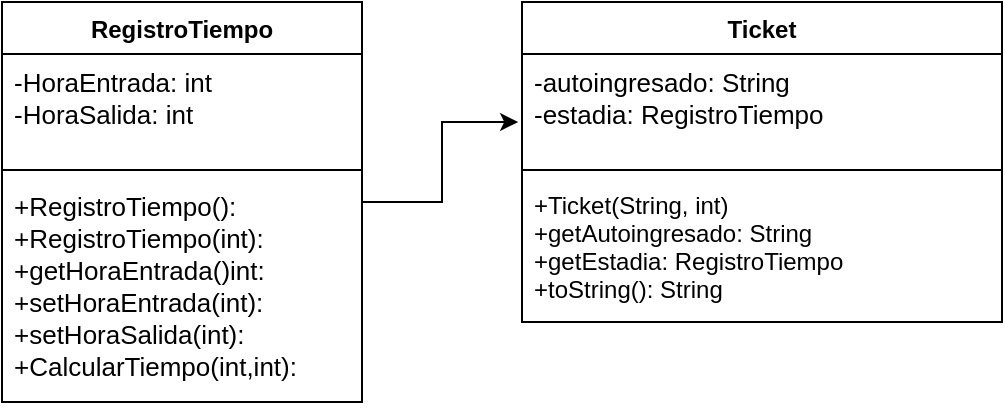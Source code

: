 <mxfile version="12.9.3" type="device"><diagram id="C5RBs43oDa-KdzZeNtuy" name="Page-1"><mxGraphModel dx="922" dy="801" grid="1" gridSize="10" guides="1" tooltips="1" connect="1" arrows="1" fold="1" page="1" pageScale="1" pageWidth="827" pageHeight="1169" math="0" shadow="0"><root><mxCell id="WIyWlLk6GJQsqaUBKTNV-0"/><mxCell id="WIyWlLk6GJQsqaUBKTNV-1" parent="WIyWlLk6GJQsqaUBKTNV-0"/><mxCell id="Grp6Q7k_EUhD25PBboMT-29" style="edgeStyle=orthogonalEdgeStyle;rounded=0;orthogonalLoop=1;jettySize=auto;html=1;entryX=-0.008;entryY=0.63;entryDx=0;entryDy=0;entryPerimeter=0;fontSize=13;" edge="1" parent="WIyWlLk6GJQsqaUBKTNV-1" source="Grp6Q7k_EUhD25PBboMT-12" target="Grp6Q7k_EUhD25PBboMT-5"><mxGeometry relative="1" as="geometry"/></mxCell><mxCell id="Grp6Q7k_EUhD25PBboMT-12" value="RegistroTiempo&#10;" style="swimlane;fontStyle=1;align=center;verticalAlign=top;childLayout=stackLayout;horizontal=1;startSize=26;horizontalStack=0;resizeParent=1;resizeParentMax=0;resizeLast=0;collapsible=1;marginBottom=0;" vertex="1" parent="WIyWlLk6GJQsqaUBKTNV-1"><mxGeometry x="140" y="202" width="180" height="200" as="geometry"/></mxCell><mxCell id="Grp6Q7k_EUhD25PBboMT-13" value="-HoraEntrada: int&#10;-HoraSalida: int" style="text;strokeColor=none;fillColor=none;align=left;verticalAlign=top;spacingLeft=4;spacingRight=4;overflow=hidden;rotatable=0;points=[[0,0.5],[1,0.5]];portConstraint=eastwest;fontSize=13;" vertex="1" parent="Grp6Q7k_EUhD25PBboMT-12"><mxGeometry y="26" width="180" height="54" as="geometry"/></mxCell><mxCell id="Grp6Q7k_EUhD25PBboMT-14" value="" style="line;strokeWidth=1;fillColor=none;align=left;verticalAlign=middle;spacingTop=-1;spacingLeft=3;spacingRight=3;rotatable=0;labelPosition=right;points=[];portConstraint=eastwest;" vertex="1" parent="Grp6Q7k_EUhD25PBboMT-12"><mxGeometry y="80" width="180" height="8" as="geometry"/></mxCell><mxCell id="Grp6Q7k_EUhD25PBboMT-15" value="+RegistroTiempo():&#10;+RegistroTiempo(int):&#10;+getHoraEntrada()int:&#10;+setHoraEntrada(int):&#10;+setHoraSalida(int):&#10;+CalcularTiempo(int,int):" style="text;strokeColor=none;fillColor=none;align=left;verticalAlign=top;spacingLeft=4;spacingRight=4;overflow=hidden;rotatable=0;points=[[0,0.5],[1,0.5]];portConstraint=eastwest;fontSize=13;" vertex="1" parent="Grp6Q7k_EUhD25PBboMT-12"><mxGeometry y="88" width="180" height="112" as="geometry"/></mxCell><mxCell id="Grp6Q7k_EUhD25PBboMT-4" value="Ticket" style="swimlane;fontStyle=1;align=center;verticalAlign=top;childLayout=stackLayout;horizontal=1;startSize=26;horizontalStack=0;resizeParent=1;resizeParentMax=0;resizeLast=0;collapsible=1;marginBottom=0;" vertex="1" parent="WIyWlLk6GJQsqaUBKTNV-1"><mxGeometry x="400" y="202" width="240" height="160" as="geometry"/></mxCell><mxCell id="Grp6Q7k_EUhD25PBboMT-5" value="-autoingresado: String&#10;-estadia: RegistroTiempo" style="text;strokeColor=none;fillColor=none;align=left;verticalAlign=top;spacingLeft=4;spacingRight=4;overflow=hidden;rotatable=0;points=[[0,0.5],[1,0.5]];portConstraint=eastwest;fontSize=13;" vertex="1" parent="Grp6Q7k_EUhD25PBboMT-4"><mxGeometry y="26" width="240" height="54" as="geometry"/></mxCell><mxCell id="Grp6Q7k_EUhD25PBboMT-6" value="" style="line;strokeWidth=1;fillColor=none;align=left;verticalAlign=middle;spacingTop=-1;spacingLeft=3;spacingRight=3;rotatable=0;labelPosition=right;points=[];portConstraint=eastwest;" vertex="1" parent="Grp6Q7k_EUhD25PBboMT-4"><mxGeometry y="80" width="240" height="8" as="geometry"/></mxCell><mxCell id="Grp6Q7k_EUhD25PBboMT-7" value="+Ticket(String, int)&#10;+getAutoingresado: String&#10;+getEstadia: RegistroTiempo&#10;+toString(): String" style="text;strokeColor=none;fillColor=none;align=left;verticalAlign=top;spacingLeft=4;spacingRight=4;overflow=hidden;rotatable=0;points=[[0,0.5],[1,0.5]];portConstraint=eastwest;" vertex="1" parent="Grp6Q7k_EUhD25PBboMT-4"><mxGeometry y="88" width="240" height="72" as="geometry"/></mxCell></root></mxGraphModel></diagram></mxfile>